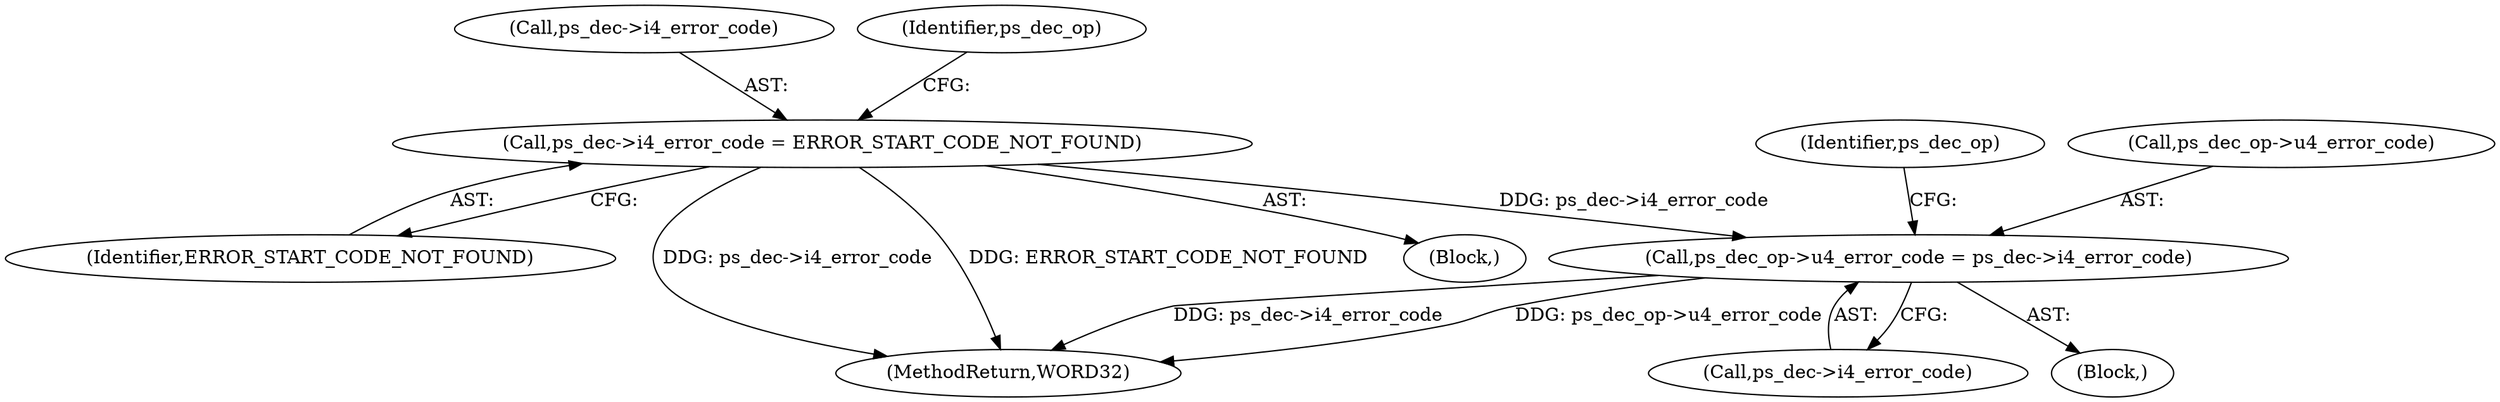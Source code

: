 digraph "0_Android_0b23c81c3dd9ec38f7e6806a3955fed1925541a0@pointer" {
"1001225" [label="(Call,ps_dec->i4_error_code = ERROR_START_CODE_NOT_FOUND)"];
"1001247" [label="(Call,ps_dec_op->u4_error_code = ps_dec->i4_error_code)"];
"1001251" [label="(Call,ps_dec->i4_error_code)"];
"1001256" [label="(Identifier,ps_dec_op)"];
"1002226" [label="(MethodReturn,WORD32)"];
"1001226" [label="(Call,ps_dec->i4_error_code)"];
"1001225" [label="(Call,ps_dec->i4_error_code = ERROR_START_CODE_NOT_FOUND)"];
"1001232" [label="(Identifier,ps_dec_op)"];
"1001248" [label="(Call,ps_dec_op->u4_error_code)"];
"1001224" [label="(Block,)"];
"1001247" [label="(Call,ps_dec_op->u4_error_code = ps_dec->i4_error_code)"];
"1001229" [label="(Identifier,ERROR_START_CODE_NOT_FOUND)"];
"1001243" [label="(Block,)"];
"1001225" -> "1001224"  [label="AST: "];
"1001225" -> "1001229"  [label="CFG: "];
"1001226" -> "1001225"  [label="AST: "];
"1001229" -> "1001225"  [label="AST: "];
"1001232" -> "1001225"  [label="CFG: "];
"1001225" -> "1002226"  [label="DDG: ERROR_START_CODE_NOT_FOUND"];
"1001225" -> "1002226"  [label="DDG: ps_dec->i4_error_code"];
"1001225" -> "1001247"  [label="DDG: ps_dec->i4_error_code"];
"1001247" -> "1001243"  [label="AST: "];
"1001247" -> "1001251"  [label="CFG: "];
"1001248" -> "1001247"  [label="AST: "];
"1001251" -> "1001247"  [label="AST: "];
"1001256" -> "1001247"  [label="CFG: "];
"1001247" -> "1002226"  [label="DDG: ps_dec->i4_error_code"];
"1001247" -> "1002226"  [label="DDG: ps_dec_op->u4_error_code"];
}
